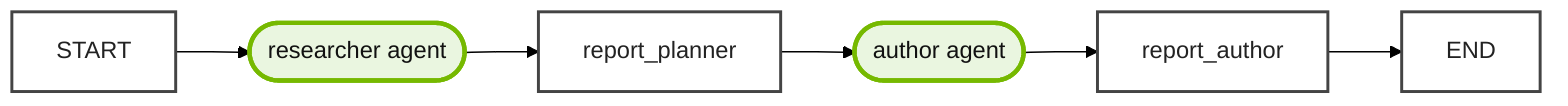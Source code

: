 ---
config:
  theme: 'base'
  themeVariables:
    primaryColor: '#eaf6e0'
    secondaryColor: '#eaf6e0'
    background: white
---

flowchart LR


    START --> researcher
    researcher --> report_planner -->
    author --> report_author --> END
    researcher([researcher agent])
    author([author agent])

    author:::cluster
    researcher:::cluster

    classDef node fill:#fff,stroke:#444,stroke-width:2px,color:#222;
    classDef cluster fill:#eaf6e0,stroke:#76b900,stroke-width:3px,color:#111,rounded corners,shadow;